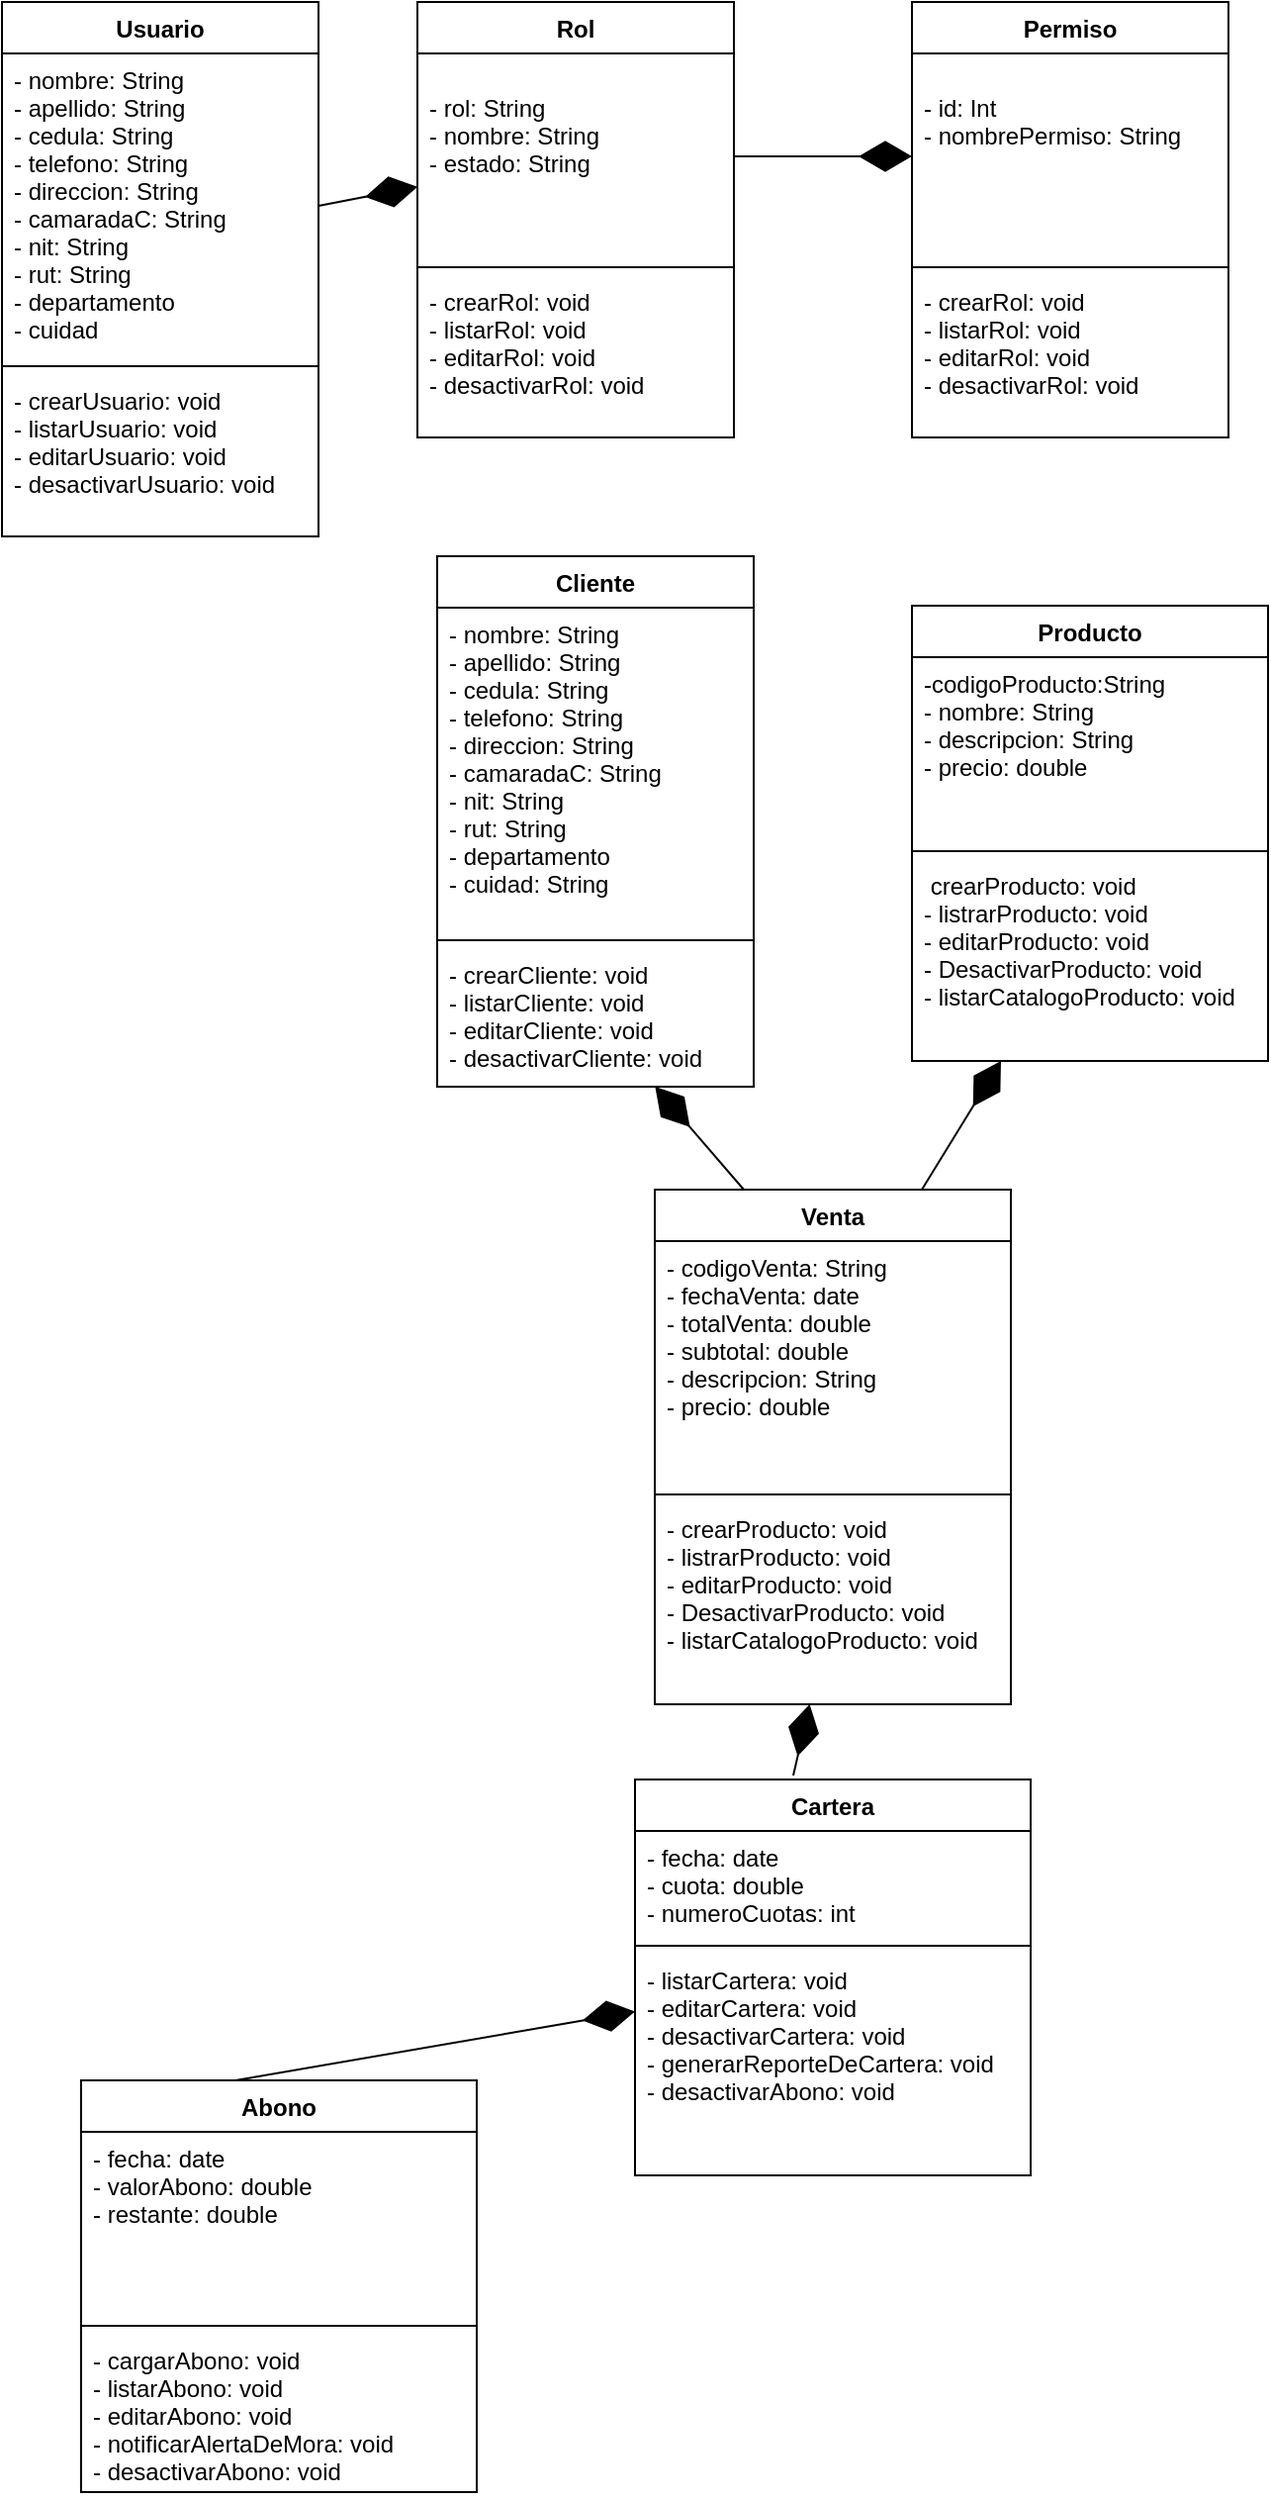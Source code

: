 <mxfile version="20.4.0" type="device"><diagram id="H6HXA0CnNCBRjE94tO4h" name="Página-1"><mxGraphModel dx="1422" dy="794" grid="1" gridSize="10" guides="1" tooltips="1" connect="1" arrows="1" fold="1" page="1" pageScale="1" pageWidth="827" pageHeight="1169" math="0" shadow="0"><root><mxCell id="0"/><mxCell id="1" parent="0"/><mxCell id="b7nerxMEvmWAxK4ZgksH-1" value="Producto" style="swimlane;fontStyle=1;align=center;verticalAlign=top;childLayout=stackLayout;horizontal=1;startSize=26;horizontalStack=0;resizeParent=1;resizeParentMax=0;resizeLast=0;collapsible=1;marginBottom=0;" parent="1" vertex="1"><mxGeometry x="480" y="305" width="180" height="230" as="geometry"/></mxCell><mxCell id="b7nerxMEvmWAxK4ZgksH-2" value="-codigoProducto:String&#10;- nombre: String&#10;- descripcion: String&#10;- precio: double&#10;" style="text;strokeColor=none;fillColor=none;align=left;verticalAlign=top;spacingLeft=4;spacingRight=4;overflow=hidden;rotatable=0;points=[[0,0.5],[1,0.5]];portConstraint=eastwest;" parent="b7nerxMEvmWAxK4ZgksH-1" vertex="1"><mxGeometry y="26" width="180" height="94" as="geometry"/></mxCell><mxCell id="b7nerxMEvmWAxK4ZgksH-3" value="" style="line;strokeWidth=1;fillColor=none;align=left;verticalAlign=middle;spacingTop=-1;spacingLeft=3;spacingRight=3;rotatable=0;labelPosition=right;points=[];portConstraint=eastwest;strokeColor=inherit;" parent="b7nerxMEvmWAxK4ZgksH-1" vertex="1"><mxGeometry y="120" width="180" height="8" as="geometry"/></mxCell><mxCell id="b7nerxMEvmWAxK4ZgksH-4" value=" crearProducto: void&#10;- listrarProducto: void&#10;- editarProducto: void&#10;- DesactivarProducto: void&#10;- listarCatalogoProducto: void&#10;" style="text;strokeColor=none;fillColor=none;align=left;verticalAlign=top;spacingLeft=4;spacingRight=4;overflow=hidden;rotatable=0;points=[[0,0.5],[1,0.5]];portConstraint=eastwest;" parent="b7nerxMEvmWAxK4ZgksH-1" vertex="1"><mxGeometry y="128" width="180" height="102" as="geometry"/></mxCell><mxCell id="b7nerxMEvmWAxK4ZgksH-6" value="Cliente" style="swimlane;fontStyle=1;align=center;verticalAlign=top;childLayout=stackLayout;horizontal=1;startSize=26;horizontalStack=0;resizeParent=1;resizeParentMax=0;resizeLast=0;collapsible=1;marginBottom=0;" parent="1" vertex="1"><mxGeometry x="240" y="280" width="160" height="268" as="geometry"/></mxCell><mxCell id="b7nerxMEvmWAxK4ZgksH-7" value="- nombre: String&#10;- apellido: String&#10;- cedula: String&#10;- telefono: String&#10;- direccion: String&#10;- camaradaC: String&#10;- nit: String&#10;- rut: String&#10;- departamento&#10;- cuidad: String" style="text;strokeColor=none;fillColor=none;align=left;verticalAlign=top;spacingLeft=4;spacingRight=4;overflow=hidden;rotatable=0;points=[[0,0.5],[1,0.5]];portConstraint=eastwest;" parent="b7nerxMEvmWAxK4ZgksH-6" vertex="1"><mxGeometry y="26" width="160" height="164" as="geometry"/></mxCell><mxCell id="b7nerxMEvmWAxK4ZgksH-8" value="" style="line;strokeWidth=1;fillColor=none;align=left;verticalAlign=middle;spacingTop=-1;spacingLeft=3;spacingRight=3;rotatable=0;labelPosition=right;points=[];portConstraint=eastwest;strokeColor=inherit;" parent="b7nerxMEvmWAxK4ZgksH-6" vertex="1"><mxGeometry y="190" width="160" height="8" as="geometry"/></mxCell><mxCell id="b7nerxMEvmWAxK4ZgksH-9" value="- crearCliente: void&#10;- listarCliente: void&#10;- editarCliente: void&#10;- desactivarCliente: void" style="text;strokeColor=none;fillColor=none;align=left;verticalAlign=top;spacingLeft=4;spacingRight=4;overflow=hidden;rotatable=0;points=[[0,0.5],[1,0.5]];portConstraint=eastwest;" parent="b7nerxMEvmWAxK4ZgksH-6" vertex="1"><mxGeometry y="198" width="160" height="70" as="geometry"/></mxCell><mxCell id="b7nerxMEvmWAxK4ZgksH-14" value="Rol" style="swimlane;fontStyle=1;align=center;verticalAlign=top;childLayout=stackLayout;horizontal=1;startSize=26;horizontalStack=0;resizeParent=1;resizeParentMax=0;resizeLast=0;collapsible=1;marginBottom=0;" parent="1" vertex="1"><mxGeometry x="230" width="160" height="220" as="geometry"/></mxCell><mxCell id="b7nerxMEvmWAxK4ZgksH-15" value="&#10;- rol: String&#10;- nombre: String&#10;- estado: String" style="text;strokeColor=none;fillColor=none;align=left;verticalAlign=top;spacingLeft=4;spacingRight=4;overflow=hidden;rotatable=0;points=[[0,0.5],[1,0.5]];portConstraint=eastwest;" parent="b7nerxMEvmWAxK4ZgksH-14" vertex="1"><mxGeometry y="26" width="160" height="104" as="geometry"/></mxCell><mxCell id="b7nerxMEvmWAxK4ZgksH-16" value="" style="line;strokeWidth=1;fillColor=none;align=left;verticalAlign=middle;spacingTop=-1;spacingLeft=3;spacingRight=3;rotatable=0;labelPosition=right;points=[];portConstraint=eastwest;strokeColor=inherit;" parent="b7nerxMEvmWAxK4ZgksH-14" vertex="1"><mxGeometry y="130" width="160" height="8" as="geometry"/></mxCell><mxCell id="b7nerxMEvmWAxK4ZgksH-17" value="- crearRol: void&#10;- listarRol: void&#10;- editarRol: void&#10;- desactivarRol: void" style="text;strokeColor=none;fillColor=none;align=left;verticalAlign=top;spacingLeft=4;spacingRight=4;overflow=hidden;rotatable=0;points=[[0,0.5],[1,0.5]];portConstraint=eastwest;" parent="b7nerxMEvmWAxK4ZgksH-14" vertex="1"><mxGeometry y="138" width="160" height="82" as="geometry"/></mxCell><mxCell id="b7nerxMEvmWAxK4ZgksH-18" value="Usuario" style="swimlane;fontStyle=1;align=center;verticalAlign=top;childLayout=stackLayout;horizontal=1;startSize=26;horizontalStack=0;resizeParent=1;resizeParentMax=0;resizeLast=0;collapsible=1;marginBottom=0;" parent="1" vertex="1"><mxGeometry x="20" width="160" height="270" as="geometry"/></mxCell><mxCell id="b7nerxMEvmWAxK4ZgksH-19" value="- nombre: String&#10;- apellido: String&#10;- cedula: String&#10;- telefono: String&#10;- direccion: String&#10;- camaradaC: String&#10;- nit: String&#10;- rut: String&#10;- departamento&#10;- cuidad" style="text;strokeColor=none;fillColor=none;align=left;verticalAlign=top;spacingLeft=4;spacingRight=4;overflow=hidden;rotatable=0;points=[[0,0.5],[1,0.5]];portConstraint=eastwest;" parent="b7nerxMEvmWAxK4ZgksH-18" vertex="1"><mxGeometry y="26" width="160" height="154" as="geometry"/></mxCell><mxCell id="b7nerxMEvmWAxK4ZgksH-20" value="" style="line;strokeWidth=1;fillColor=none;align=left;verticalAlign=middle;spacingTop=-1;spacingLeft=3;spacingRight=3;rotatable=0;labelPosition=right;points=[];portConstraint=eastwest;strokeColor=inherit;" parent="b7nerxMEvmWAxK4ZgksH-18" vertex="1"><mxGeometry y="180" width="160" height="8" as="geometry"/></mxCell><mxCell id="b7nerxMEvmWAxK4ZgksH-21" value="- crearUsuario: void&#10;- listarUsuario: void&#10;- editarUsuario: void&#10;- desactivarUsuario: void" style="text;strokeColor=none;fillColor=none;align=left;verticalAlign=top;spacingLeft=4;spacingRight=4;overflow=hidden;rotatable=0;points=[[0,0.5],[1,0.5]];portConstraint=eastwest;" parent="b7nerxMEvmWAxK4ZgksH-18" vertex="1"><mxGeometry y="188" width="160" height="82" as="geometry"/></mxCell><mxCell id="b7nerxMEvmWAxK4ZgksH-24" value="Venta" style="swimlane;fontStyle=1;align=center;verticalAlign=top;childLayout=stackLayout;horizontal=1;startSize=26;horizontalStack=0;resizeParent=1;resizeParentMax=0;resizeLast=0;collapsible=1;marginBottom=0;" parent="1" vertex="1"><mxGeometry x="350" y="600" width="180" height="260" as="geometry"/></mxCell><mxCell id="b7nerxMEvmWAxK4ZgksH-25" value="- codigoVenta: String&#10;- fechaVenta: date&#10;- totalVenta: double&#10;- subtotal: double&#10;- descripcion: String&#10;- precio: double&#10;" style="text;strokeColor=none;fillColor=none;align=left;verticalAlign=top;spacingLeft=4;spacingRight=4;overflow=hidden;rotatable=0;points=[[0,0.5],[1,0.5]];portConstraint=eastwest;" parent="b7nerxMEvmWAxK4ZgksH-24" vertex="1"><mxGeometry y="26" width="180" height="124" as="geometry"/></mxCell><mxCell id="b7nerxMEvmWAxK4ZgksH-26" value="" style="line;strokeWidth=1;fillColor=none;align=left;verticalAlign=middle;spacingTop=-1;spacingLeft=3;spacingRight=3;rotatable=0;labelPosition=right;points=[];portConstraint=eastwest;strokeColor=inherit;" parent="b7nerxMEvmWAxK4ZgksH-24" vertex="1"><mxGeometry y="150" width="180" height="8" as="geometry"/></mxCell><mxCell id="b7nerxMEvmWAxK4ZgksH-27" value="- crearProducto: void&#10;- listrarProducto: void&#10;- editarProducto: void&#10;- DesactivarProducto: void&#10;- listarCatalogoProducto: void&#10;" style="text;strokeColor=none;fillColor=none;align=left;verticalAlign=top;spacingLeft=4;spacingRight=4;overflow=hidden;rotatable=0;points=[[0,0.5],[1,0.5]];portConstraint=eastwest;" parent="b7nerxMEvmWAxK4ZgksH-24" vertex="1"><mxGeometry y="158" width="180" height="102" as="geometry"/></mxCell><mxCell id="7SdeE0UcHDXb_kgh9CXE-2" value="Abono&#10;" style="swimlane;fontStyle=1;align=center;verticalAlign=top;childLayout=stackLayout;horizontal=1;startSize=26;horizontalStack=0;resizeParent=1;resizeParentMax=0;resizeLast=0;collapsible=1;marginBottom=0;" parent="1" vertex="1"><mxGeometry x="60" y="1050" width="200" height="208" as="geometry"/></mxCell><mxCell id="7SdeE0UcHDXb_kgh9CXE-3" value="- fecha: date&#10;- valorAbono: double&#10;- restante: double&#10;&#10;" style="text;strokeColor=none;fillColor=none;align=left;verticalAlign=top;spacingLeft=4;spacingRight=4;overflow=hidden;rotatable=0;points=[[0,0.5],[1,0.5]];portConstraint=eastwest;" parent="7SdeE0UcHDXb_kgh9CXE-2" vertex="1"><mxGeometry y="26" width="200" height="94" as="geometry"/></mxCell><mxCell id="7SdeE0UcHDXb_kgh9CXE-4" value="" style="line;strokeWidth=1;fillColor=none;align=left;verticalAlign=middle;spacingTop=-1;spacingLeft=3;spacingRight=3;rotatable=0;labelPosition=right;points=[];portConstraint=eastwest;strokeColor=inherit;" parent="7SdeE0UcHDXb_kgh9CXE-2" vertex="1"><mxGeometry y="120" width="200" height="8" as="geometry"/></mxCell><mxCell id="7SdeE0UcHDXb_kgh9CXE-5" value="- cargarAbono: void&#10;- listarAbono: void&#10;- editarAbono: void&#10;- notificarAlertaDeMora: void&#10;- desactivarAbono: void&#10;" style="text;strokeColor=none;fillColor=none;align=left;verticalAlign=top;spacingLeft=4;spacingRight=4;overflow=hidden;rotatable=0;points=[[0,0.5],[1,0.5]];portConstraint=eastwest;" parent="7SdeE0UcHDXb_kgh9CXE-2" vertex="1"><mxGeometry y="128" width="200" height="80" as="geometry"/></mxCell><mxCell id="7SdeE0UcHDXb_kgh9CXE-6" value="Cartera" style="swimlane;fontStyle=1;align=center;verticalAlign=top;childLayout=stackLayout;horizontal=1;startSize=26;horizontalStack=0;resizeParent=1;resizeParentMax=0;resizeLast=0;collapsible=1;marginBottom=0;" parent="1" vertex="1"><mxGeometry x="340" y="898" width="200" height="200" as="geometry"/></mxCell><mxCell id="7SdeE0UcHDXb_kgh9CXE-7" value="- fecha: date&#10;- cuota: double&#10;- numeroCuotas: int&#10;" style="text;strokeColor=none;fillColor=none;align=left;verticalAlign=top;spacingLeft=4;spacingRight=4;overflow=hidden;rotatable=0;points=[[0,0.5],[1,0.5]];portConstraint=eastwest;" parent="7SdeE0UcHDXb_kgh9CXE-6" vertex="1"><mxGeometry y="26" width="200" height="54" as="geometry"/></mxCell><mxCell id="7SdeE0UcHDXb_kgh9CXE-8" value="" style="line;strokeWidth=1;fillColor=none;align=left;verticalAlign=middle;spacingTop=-1;spacingLeft=3;spacingRight=3;rotatable=0;labelPosition=right;points=[];portConstraint=eastwest;strokeColor=inherit;" parent="7SdeE0UcHDXb_kgh9CXE-6" vertex="1"><mxGeometry y="80" width="200" height="8" as="geometry"/></mxCell><mxCell id="7SdeE0UcHDXb_kgh9CXE-9" value="- listarCartera: void&#10;- editarCartera: void&#10;- desactivarCartera: void&#10;- generarReporteDeCartera: void&#10;- desactivarAbono: void&#10;" style="text;strokeColor=none;fillColor=none;align=left;verticalAlign=top;spacingLeft=4;spacingRight=4;overflow=hidden;rotatable=0;points=[[0,0.5],[1,0.5]];portConstraint=eastwest;" parent="7SdeE0UcHDXb_kgh9CXE-6" vertex="1"><mxGeometry y="88" width="200" height="112" as="geometry"/></mxCell><mxCell id="7SdeE0UcHDXb_kgh9CXE-11" value="" style="endArrow=diamondThin;endFill=1;endSize=24;html=1;rounded=0;entryX=0.25;entryY=1;entryDx=0;entryDy=0;exitX=0.75;exitY=0;exitDx=0;exitDy=0;" parent="1" source="b7nerxMEvmWAxK4ZgksH-24" target="b7nerxMEvmWAxK4ZgksH-1" edge="1"><mxGeometry width="160" relative="1" as="geometry"><mxPoint x="500" y="630" as="sourcePoint"/><mxPoint x="740" y="200" as="targetPoint"/></mxGeometry></mxCell><mxCell id="7SdeE0UcHDXb_kgh9CXE-12" value="" style="endArrow=diamondThin;endFill=1;endSize=24;html=1;rounded=0;exitX=0.4;exitY=-0.01;exitDx=0;exitDy=0;exitPerimeter=0;" parent="1" source="7SdeE0UcHDXb_kgh9CXE-6" target="b7nerxMEvmWAxK4ZgksH-27" edge="1"><mxGeometry width="160" relative="1" as="geometry"><mxPoint x="580" y="470" as="sourcePoint"/><mxPoint x="740" y="470" as="targetPoint"/></mxGeometry></mxCell><mxCell id="7SdeE0UcHDXb_kgh9CXE-13" value="" style="endArrow=diamondThin;endFill=1;endSize=24;html=1;rounded=0;exitX=0.39;exitY=0;exitDx=0;exitDy=0;exitPerimeter=0;" parent="1" source="7SdeE0UcHDXb_kgh9CXE-2" target="7SdeE0UcHDXb_kgh9CXE-6" edge="1"><mxGeometry width="160" relative="1" as="geometry"><mxPoint x="460" y="578" as="sourcePoint"/><mxPoint x="600" y="511.652" as="targetPoint"/></mxGeometry></mxCell><mxCell id="7SdeE0UcHDXb_kgh9CXE-14" value="" style="endArrow=diamondThin;endFill=1;endSize=24;html=1;rounded=0;exitX=0.25;exitY=0;exitDx=0;exitDy=0;" parent="1" source="b7nerxMEvmWAxK4ZgksH-24" target="b7nerxMEvmWAxK4ZgksH-9" edge="1"><mxGeometry width="160" relative="1" as="geometry"><mxPoint x="580" y="390" as="sourcePoint"/><mxPoint x="740" y="280" as="targetPoint"/></mxGeometry></mxCell><mxCell id="FNcrRt6KecgR-fRmR6tA-6" value="" style="endArrow=diamondThin;endFill=1;endSize=24;html=1;rounded=0;exitX=1;exitY=0.5;exitDx=0;exitDy=0;" parent="1" source="b7nerxMEvmWAxK4ZgksH-19" target="b7nerxMEvmWAxK4ZgksH-15" edge="1"><mxGeometry width="160" relative="1" as="geometry"><mxPoint x="350" y="240" as="sourcePoint"/><mxPoint x="510" y="240" as="targetPoint"/></mxGeometry></mxCell><mxCell id="FNcrRt6KecgR-fRmR6tA-7" value="" style="endArrow=diamondThin;endFill=1;endSize=24;html=1;rounded=0;" parent="1" source="b7nerxMEvmWAxK4ZgksH-15" target="FNcrRt6KecgR-fRmR6tA-9" edge="1"><mxGeometry width="160" relative="1" as="geometry"><mxPoint x="460" y="70" as="sourcePoint"/><mxPoint x="350" y="40" as="targetPoint"/></mxGeometry></mxCell><mxCell id="FNcrRt6KecgR-fRmR6tA-8" value="Permiso" style="swimlane;fontStyle=1;align=center;verticalAlign=top;childLayout=stackLayout;horizontal=1;startSize=26;horizontalStack=0;resizeParent=1;resizeParentMax=0;resizeLast=0;collapsible=1;marginBottom=0;" parent="1" vertex="1"><mxGeometry x="480" width="160" height="220" as="geometry"/></mxCell><mxCell id="FNcrRt6KecgR-fRmR6tA-9" value="&#10;- id: Int&#10;- nombrePermiso: String&#10;" style="text;strokeColor=none;fillColor=none;align=left;verticalAlign=top;spacingLeft=4;spacingRight=4;overflow=hidden;rotatable=0;points=[[0,0.5],[1,0.5]];portConstraint=eastwest;" parent="FNcrRt6KecgR-fRmR6tA-8" vertex="1"><mxGeometry y="26" width="160" height="104" as="geometry"/></mxCell><mxCell id="FNcrRt6KecgR-fRmR6tA-10" value="" style="line;strokeWidth=1;fillColor=none;align=left;verticalAlign=middle;spacingTop=-1;spacingLeft=3;spacingRight=3;rotatable=0;labelPosition=right;points=[];portConstraint=eastwest;strokeColor=inherit;" parent="FNcrRt6KecgR-fRmR6tA-8" vertex="1"><mxGeometry y="130" width="160" height="8" as="geometry"/></mxCell><mxCell id="FNcrRt6KecgR-fRmR6tA-11" value="- crearRol: void&#10;- listarRol: void&#10;- editarRol: void&#10;- desactivarRol: void" style="text;strokeColor=none;fillColor=none;align=left;verticalAlign=top;spacingLeft=4;spacingRight=4;overflow=hidden;rotatable=0;points=[[0,0.5],[1,0.5]];portConstraint=eastwest;" parent="FNcrRt6KecgR-fRmR6tA-8" vertex="1"><mxGeometry y="138" width="160" height="82" as="geometry"/></mxCell></root></mxGraphModel></diagram></mxfile>